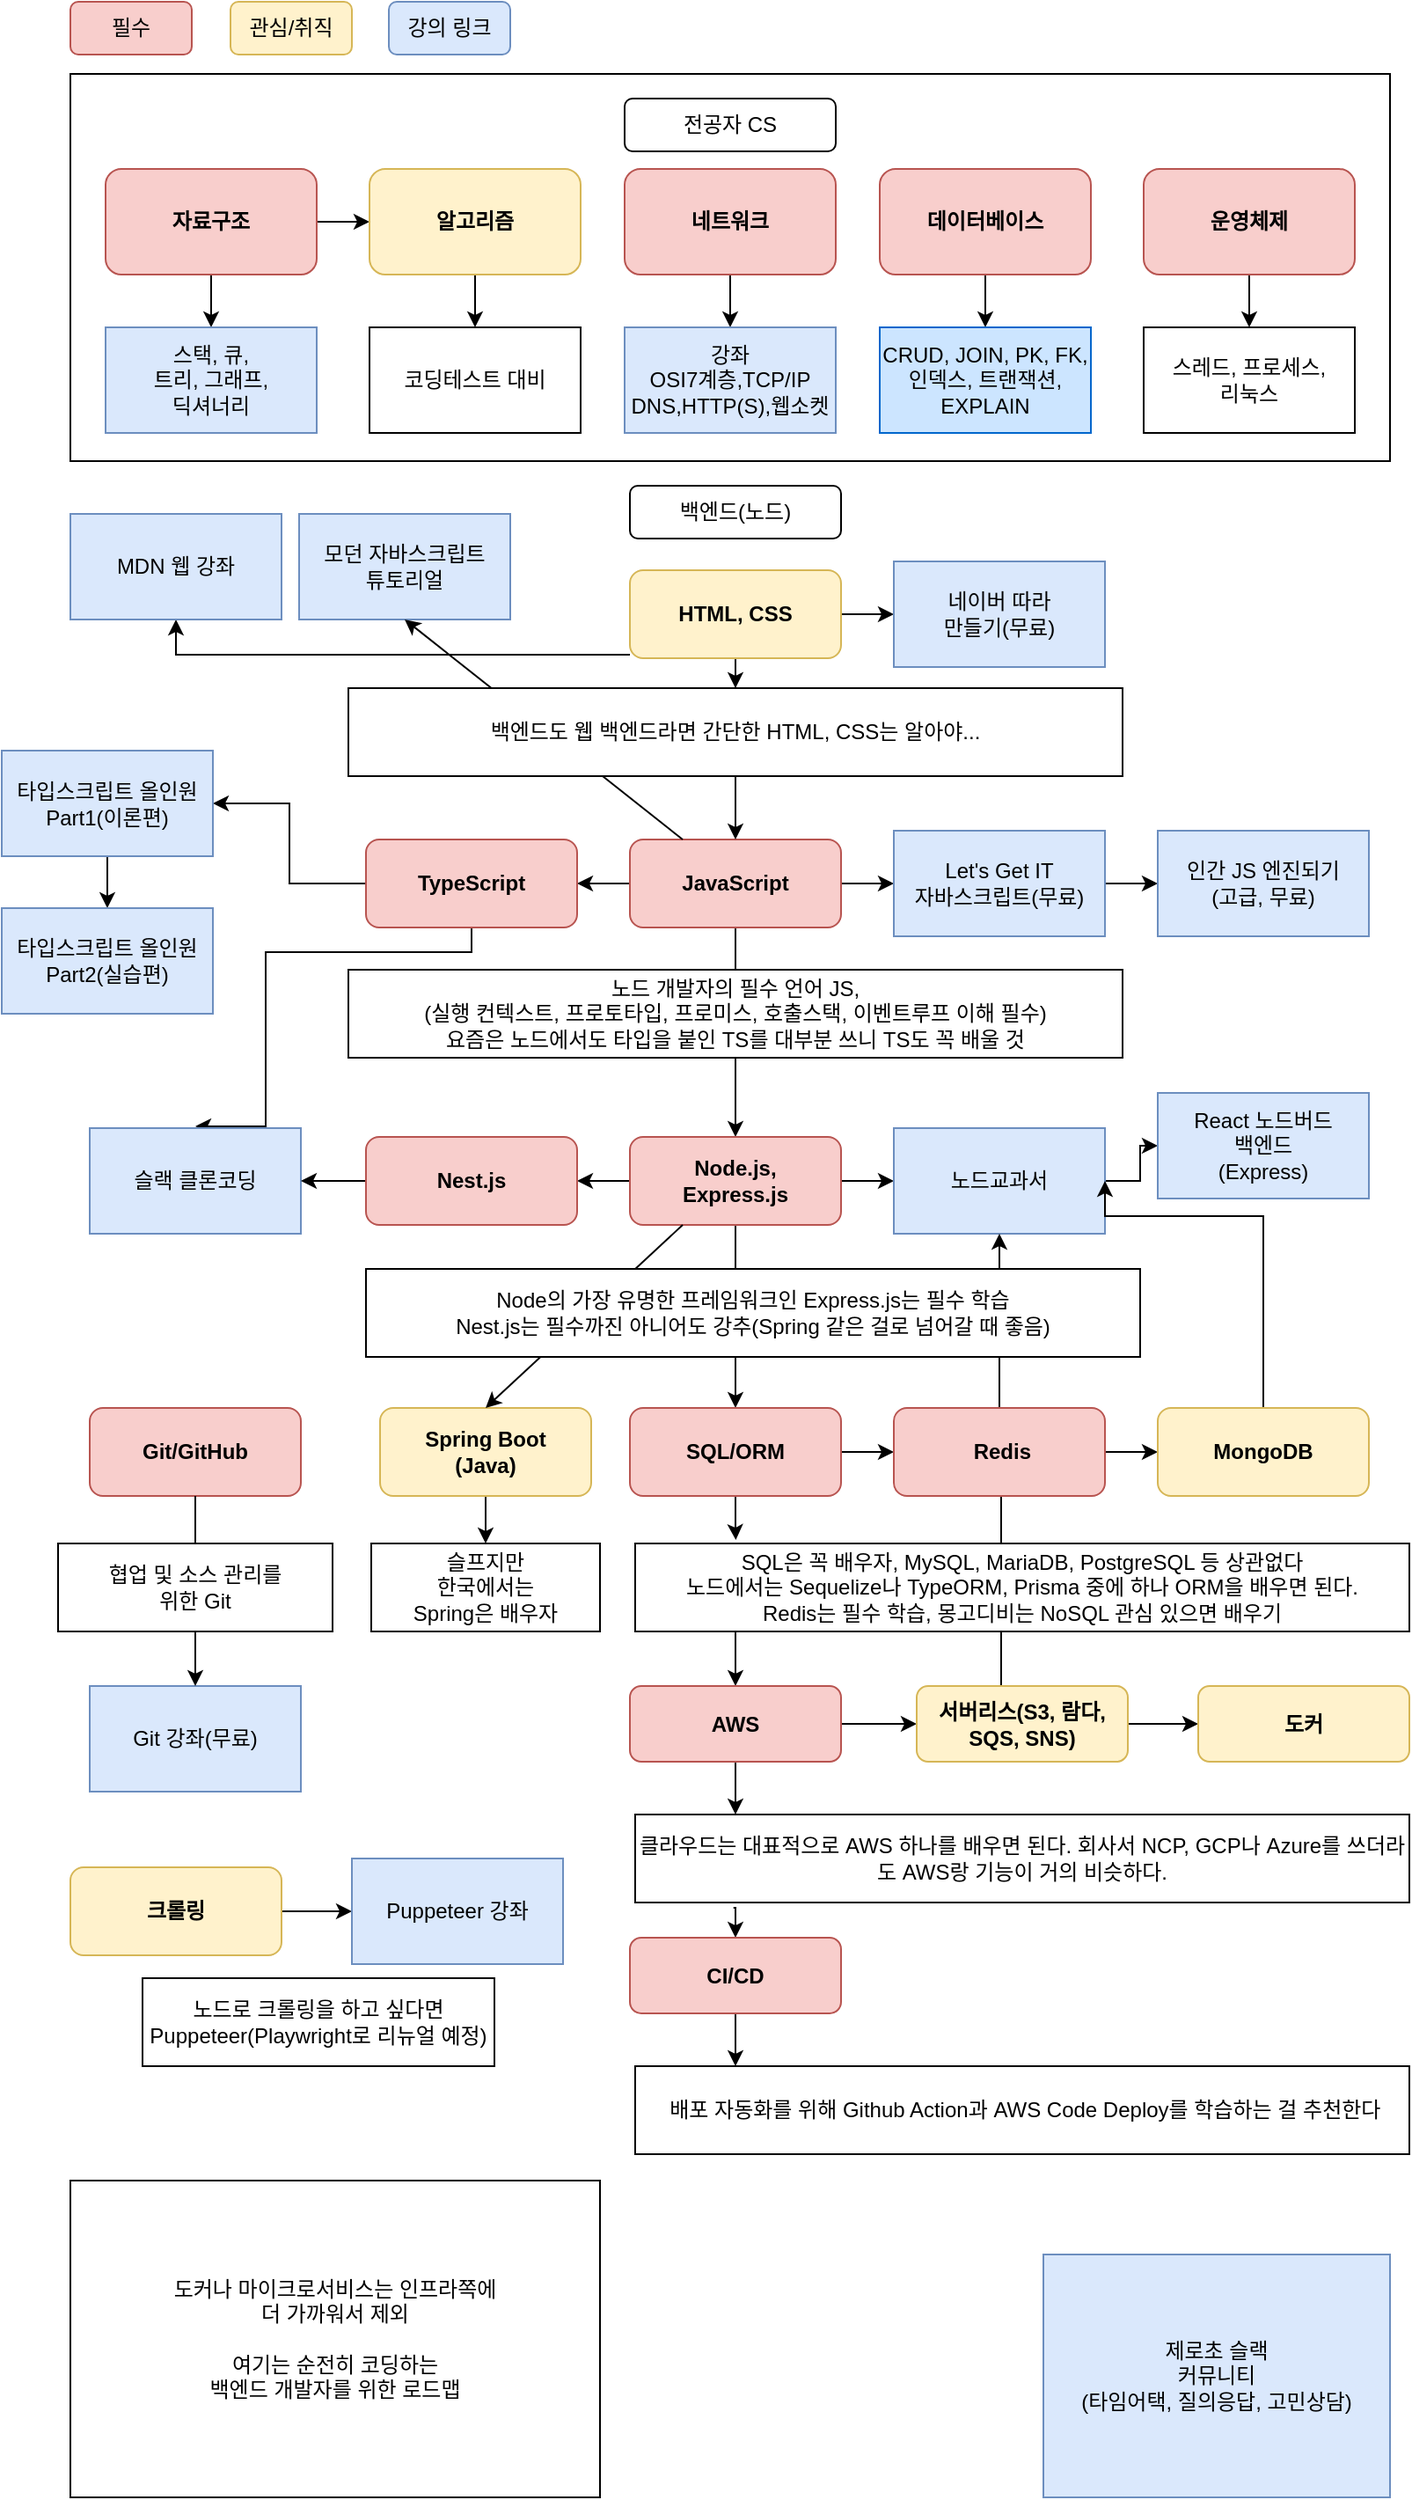 <mxfile version="22.1.7" type="google">
  <diagram id="eiLCsx9a382ffd4mmKyj" name="페이지-1">
    <mxGraphModel dx="1434" dy="768" grid="1" gridSize="10" guides="1" tooltips="1" connect="1" arrows="1" fold="1" page="1" pageScale="1" pageWidth="827" pageHeight="1169" math="0" shadow="0">
      <root>
        <mxCell id="0" />
        <mxCell id="1" parent="0" />
        <mxCell id="79WoWXTD6kcsODTm-If7-14" value="" style="group;fillColor=#f8cecc;strokeColor=#b85450;" parent="1" connectable="0" vertex="1">
          <mxGeometry x="39" y="51" width="750" height="220" as="geometry" />
        </mxCell>
        <mxCell id="79WoWXTD6kcsODTm-If7-1" value="" style="rounded=0;whiteSpace=wrap;html=1;" parent="79WoWXTD6kcsODTm-If7-14" vertex="1">
          <mxGeometry width="750" height="220" as="geometry" />
        </mxCell>
        <mxCell id="79WoWXTD6kcsODTm-If7-2" value="전공자 CS" style="rounded=1;whiteSpace=wrap;html=1;" parent="79WoWXTD6kcsODTm-If7-14" vertex="1">
          <mxGeometry x="315" y="14" width="120" height="30" as="geometry" />
        </mxCell>
        <mxCell id="79WoWXTD6kcsODTm-If7-17" value="" style="edgeStyle=orthogonalEdgeStyle;rounded=0;orthogonalLoop=1;jettySize=auto;html=1;" parent="79WoWXTD6kcsODTm-If7-14" source="79WoWXTD6kcsODTm-If7-3" target="79WoWXTD6kcsODTm-If7-11" edge="1">
          <mxGeometry relative="1" as="geometry" />
        </mxCell>
        <mxCell id="79WoWXTD6kcsODTm-If7-3" value="&lt;b&gt;네트워크&lt;/b&gt;" style="rounded=1;whiteSpace=wrap;html=1;fillColor=#f8cecc;strokeColor=#b85450;" parent="79WoWXTD6kcsODTm-If7-14" vertex="1">
          <mxGeometry x="315" y="54" width="120" height="60" as="geometry" />
        </mxCell>
        <mxCell id="79WoWXTD6kcsODTm-If7-15" value="" style="edgeStyle=orthogonalEdgeStyle;rounded=0;orthogonalLoop=1;jettySize=auto;html=1;" parent="79WoWXTD6kcsODTm-If7-14" source="79WoWXTD6kcsODTm-If7-4" target="79WoWXTD6kcsODTm-If7-9" edge="1">
          <mxGeometry relative="1" as="geometry" />
        </mxCell>
        <mxCell id="79WoWXTD6kcsODTm-If7-21" value="" style="edgeStyle=orthogonalEdgeStyle;rounded=0;orthogonalLoop=1;jettySize=auto;html=1;" parent="79WoWXTD6kcsODTm-If7-14" source="79WoWXTD6kcsODTm-If7-4" target="79WoWXTD6kcsODTm-If7-7" edge="1">
          <mxGeometry relative="1" as="geometry" />
        </mxCell>
        <mxCell id="79WoWXTD6kcsODTm-If7-4" value="&lt;b&gt;자료구조&lt;/b&gt;" style="rounded=1;whiteSpace=wrap;html=1;fillColor=#f8cecc;strokeColor=#b85450;" parent="79WoWXTD6kcsODTm-If7-14" vertex="1">
          <mxGeometry x="20" y="54" width="120" height="60" as="geometry" />
        </mxCell>
        <mxCell id="79WoWXTD6kcsODTm-If7-18" value="" style="edgeStyle=orthogonalEdgeStyle;rounded=0;orthogonalLoop=1;jettySize=auto;html=1;" parent="79WoWXTD6kcsODTm-If7-14" source="79WoWXTD6kcsODTm-If7-5" target="79WoWXTD6kcsODTm-If7-12" edge="1">
          <mxGeometry relative="1" as="geometry" />
        </mxCell>
        <mxCell id="79WoWXTD6kcsODTm-If7-5" value="&lt;b&gt;데이터베이스&lt;/b&gt;" style="rounded=1;whiteSpace=wrap;html=1;fillColor=#f8cecc;strokeColor=#b85450;" parent="79WoWXTD6kcsODTm-If7-14" vertex="1">
          <mxGeometry x="460" y="54" width="120" height="60" as="geometry" />
        </mxCell>
        <mxCell id="79WoWXTD6kcsODTm-If7-19" value="" style="edgeStyle=orthogonalEdgeStyle;rounded=0;orthogonalLoop=1;jettySize=auto;html=1;" parent="79WoWXTD6kcsODTm-If7-14" source="79WoWXTD6kcsODTm-If7-6" target="79WoWXTD6kcsODTm-If7-13" edge="1">
          <mxGeometry relative="1" as="geometry" />
        </mxCell>
        <mxCell id="79WoWXTD6kcsODTm-If7-6" value="&lt;b&gt;운영체제&lt;/b&gt;" style="rounded=1;whiteSpace=wrap;html=1;fillColor=#f8cecc;strokeColor=#b85450;" parent="79WoWXTD6kcsODTm-If7-14" vertex="1">
          <mxGeometry x="610" y="54" width="120" height="60" as="geometry" />
        </mxCell>
        <mxCell id="79WoWXTD6kcsODTm-If7-16" value="" style="edgeStyle=orthogonalEdgeStyle;rounded=0;orthogonalLoop=1;jettySize=auto;html=1;" parent="79WoWXTD6kcsODTm-If7-14" source="79WoWXTD6kcsODTm-If7-7" target="79WoWXTD6kcsODTm-If7-10" edge="1">
          <mxGeometry relative="1" as="geometry" />
        </mxCell>
        <mxCell id="79WoWXTD6kcsODTm-If7-7" value="&lt;b&gt;알고리즘&lt;/b&gt;" style="rounded=1;whiteSpace=wrap;html=1;fillColor=#fff2cc;strokeColor=#d6b656;" parent="79WoWXTD6kcsODTm-If7-14" vertex="1">
          <mxGeometry x="170" y="54" width="120" height="60" as="geometry" />
        </mxCell>
        <UserObject label="스택, 큐,&lt;br&gt;트리, 그래프,&lt;br&gt;딕셔너리" link="https://inf.run/xphn" id="79WoWXTD6kcsODTm-If7-9">
          <mxCell style="rounded=0;whiteSpace=wrap;html=1;fillColor=#dae8fc;strokeColor=#6c8ebf;" parent="79WoWXTD6kcsODTm-If7-14" vertex="1">
            <mxGeometry x="20" y="144" width="120" height="60" as="geometry" />
          </mxCell>
        </UserObject>
        <mxCell id="79WoWXTD6kcsODTm-If7-10" value="코딩테스트 대비" style="rounded=0;whiteSpace=wrap;html=1;" parent="79WoWXTD6kcsODTm-If7-14" vertex="1">
          <mxGeometry x="170" y="144" width="120" height="60" as="geometry" />
        </mxCell>
        <mxCell id="79WoWXTD6kcsODTm-If7-11" value="HTTP, 쿠키, 헤더,&lt;br&gt;바디, 토큰, 요청, 응답&lt;br&gt;OSI 7계층" style="rounded=0;whiteSpace=wrap;html=1;" parent="79WoWXTD6kcsODTm-If7-14" vertex="1">
          <mxGeometry x="315" y="144" width="120" height="60" as="geometry" />
        </mxCell>
        <UserObject label="CRUD, JOIN, PK, FK,인덱스, 트랜잭션, EXPLAIN" link="https://inf.run/QypL" linkTarget="_blank" id="79WoWXTD6kcsODTm-If7-12">
          <mxCell style="rounded=0;whiteSpace=wrap;html=1;fillColor=#CCE5FF;strokeColor=#0066CC;" parent="79WoWXTD6kcsODTm-If7-14" vertex="1">
            <mxGeometry x="460" y="144" width="120" height="60" as="geometry" />
          </mxCell>
        </UserObject>
        <mxCell id="79WoWXTD6kcsODTm-If7-13" value="스레드, 프로세스,&lt;br&gt;리눅스" style="rounded=0;whiteSpace=wrap;html=1;" parent="79WoWXTD6kcsODTm-If7-14" vertex="1">
          <mxGeometry x="610" y="144" width="120" height="60" as="geometry" />
        </mxCell>
        <mxCell id="79WoWXTD6kcsODTm-If7-23" value="" style="edgeStyle=orthogonalEdgeStyle;rounded=0;orthogonalLoop=1;jettySize=auto;html=1;entryX=0.5;entryY=0;entryDx=0;entryDy=0;" parent="1" source="79WoWXTD6kcsODTm-If7-20" target="79WoWXTD6kcsODTm-If7-79" edge="1">
          <mxGeometry relative="1" as="geometry">
            <mxPoint x="417" y="430" as="targetPoint" />
          </mxGeometry>
        </mxCell>
        <mxCell id="79WoWXTD6kcsODTm-If7-34" value="" style="edgeStyle=orthogonalEdgeStyle;rounded=0;orthogonalLoop=1;jettySize=auto;html=1;" parent="1" source="79WoWXTD6kcsODTm-If7-20" target="79WoWXTD6kcsODTm-If7-33" edge="1">
          <mxGeometry relative="1" as="geometry" />
        </mxCell>
        <mxCell id="79WoWXTD6kcsODTm-If7-94" value="" style="edgeStyle=orthogonalEdgeStyle;rounded=0;orthogonalLoop=1;jettySize=auto;html=1;entryX=0.5;entryY=1;entryDx=0;entryDy=0;" parent="1" source="79WoWXTD6kcsODTm-If7-20" target="79WoWXTD6kcsODTm-If7-65" edge="1">
          <mxGeometry relative="1" as="geometry">
            <Array as="points">
              <mxPoint x="99" y="381" />
            </Array>
          </mxGeometry>
        </mxCell>
        <mxCell id="79WoWXTD6kcsODTm-If7-20" value="&lt;b&gt;HTML, CSS&lt;/b&gt;" style="rounded=1;whiteSpace=wrap;html=1;fillColor=#fff2cc;strokeColor=#d6b656;" parent="1" vertex="1">
          <mxGeometry x="357" y="333" width="120" height="50" as="geometry" />
        </mxCell>
        <mxCell id="79WoWXTD6kcsODTm-If7-25" value="" style="edgeStyle=orthogonalEdgeStyle;rounded=0;orthogonalLoop=1;jettySize=auto;html=1;" parent="1" source="79WoWXTD6kcsODTm-If7-22" target="79WoWXTD6kcsODTm-If7-24" edge="1">
          <mxGeometry relative="1" as="geometry" />
        </mxCell>
        <mxCell id="79WoWXTD6kcsODTm-If7-35" value="" style="edgeStyle=orthogonalEdgeStyle;rounded=0;orthogonalLoop=1;jettySize=auto;html=1;" parent="1" source="79WoWXTD6kcsODTm-If7-22" target="79WoWXTD6kcsODTm-If7-32" edge="1">
          <mxGeometry relative="1" as="geometry" />
        </mxCell>
        <mxCell id="79WoWXTD6kcsODTm-If7-53" value="" style="edgeStyle=orthogonalEdgeStyle;rounded=0;orthogonalLoop=1;jettySize=auto;html=1;" parent="1" source="79WoWXTD6kcsODTm-If7-22" target="79WoWXTD6kcsODTm-If7-52" edge="1">
          <mxGeometry relative="1" as="geometry" />
        </mxCell>
        <mxCell id="79WoWXTD6kcsODTm-If7-22" value="&lt;b&gt;JavaScript&lt;/b&gt;" style="rounded=1;whiteSpace=wrap;html=1;fillColor=#f8cecc;strokeColor=#b85450;" parent="1" vertex="1">
          <mxGeometry x="357" y="486" width="120" height="50" as="geometry" />
        </mxCell>
        <mxCell id="79WoWXTD6kcsODTm-If7-39" value="" style="edgeStyle=orthogonalEdgeStyle;rounded=0;orthogonalLoop=1;jettySize=auto;html=1;" parent="1" source="79WoWXTD6kcsODTm-If7-24" target="79WoWXTD6kcsODTm-If7-38" edge="1">
          <mxGeometry relative="1" as="geometry" />
        </mxCell>
        <mxCell id="79WoWXTD6kcsODTm-If7-45" value="" style="edgeStyle=orthogonalEdgeStyle;rounded=0;orthogonalLoop=1;jettySize=auto;html=1;" parent="1" source="79WoWXTD6kcsODTm-If7-24" target="79WoWXTD6kcsODTm-If7-44" edge="1">
          <mxGeometry relative="1" as="geometry" />
        </mxCell>
        <mxCell id="KnzegnE8oy5bkBTZcOQS-2" value="" style="edgeStyle=orthogonalEdgeStyle;rounded=0;orthogonalLoop=1;jettySize=auto;html=1;" parent="1" source="79WoWXTD6kcsODTm-If7-24" target="KnzegnE8oy5bkBTZcOQS-1" edge="1">
          <mxGeometry relative="1" as="geometry" />
        </mxCell>
        <mxCell id="79WoWXTD6kcsODTm-If7-24" value="&lt;b&gt;Node.js,&lt;br&gt;Express.js&lt;br&gt;&lt;/b&gt;" style="rounded=1;whiteSpace=wrap;html=1;fillColor=#f8cecc;strokeColor=#b85450;" parent="1" vertex="1">
          <mxGeometry x="357" y="655" width="120" height="50" as="geometry" />
        </mxCell>
        <mxCell id="79WoWXTD6kcsODTm-If7-37" value="" style="edgeStyle=orthogonalEdgeStyle;rounded=0;orthogonalLoop=1;jettySize=auto;html=1;" parent="1" source="79WoWXTD6kcsODTm-If7-32" target="79WoWXTD6kcsODTm-If7-36" edge="1">
          <mxGeometry relative="1" as="geometry" />
        </mxCell>
        <UserObject label="Let&#39;s Get IT&lt;br&gt;자바스크립트(무료)" link="https://www.youtube.com/watch?v=2yGhb-z8VTQ&amp;list=PLcqDmjxt30RvEEN6eUCcSrrH-hKjCT4wt" linkTarget="_blank" id="79WoWXTD6kcsODTm-If7-32">
          <mxCell style="rounded=0;whiteSpace=wrap;html=1;fillColor=#dae8fc;strokeColor=#6c8ebf;" parent="1" vertex="1">
            <mxGeometry x="507" y="481" width="120" height="60" as="geometry" />
          </mxCell>
        </UserObject>
        <UserObject label="네이버 따라&lt;br&gt;만들기(무료)" link="https://www.youtube.com/playlist?list=PLcqDmjxt30RthgYr4ZG8XqIKoKEO9C9Vh" linkTarget="_blank" id="79WoWXTD6kcsODTm-If7-33">
          <mxCell style="rounded=0;whiteSpace=wrap;html=1;fillColor=#dae8fc;strokeColor=#6c8ebf;" parent="1" vertex="1">
            <mxGeometry x="507" y="328" width="120" height="60" as="geometry" />
          </mxCell>
        </UserObject>
        <UserObject label="인간 JS 엔진되기&lt;br&gt;(고급, 무료)" link="https://www.youtube.com/watch?v=NS1cIsWlFGI&amp;list=PLcqDmjxt30Rt9wmSlw1u6sBYr-aZmpNB3" linkTarget="_blank" id="79WoWXTD6kcsODTm-If7-36">
          <mxCell style="rounded=0;whiteSpace=wrap;html=1;fillColor=#dae8fc;strokeColor=#6c8ebf;" parent="1" vertex="1">
            <mxGeometry x="657" y="481" width="120" height="60" as="geometry" />
          </mxCell>
        </UserObject>
        <mxCell id="s629v_LPfe5KZuPKy_8V-3" value="" style="edgeStyle=orthogonalEdgeStyle;rounded=0;orthogonalLoop=1;jettySize=auto;html=1;" parent="1" source="79WoWXTD6kcsODTm-If7-38" target="s629v_LPfe5KZuPKy_8V-1" edge="1">
          <mxGeometry relative="1" as="geometry" />
        </mxCell>
        <UserObject label="노드교과서" link="https://inf.run/St2b" linkTarget="_blank" id="79WoWXTD6kcsODTm-If7-38">
          <mxCell style="rounded=0;whiteSpace=wrap;html=1;fillColor=#dae8fc;strokeColor=#6c8ebf;" parent="1" vertex="1">
            <mxGeometry x="507" y="650" width="120" height="60" as="geometry" />
          </mxCell>
        </UserObject>
        <mxCell id="79WoWXTD6kcsODTm-If7-49" value="" style="edgeStyle=orthogonalEdgeStyle;rounded=0;orthogonalLoop=1;jettySize=auto;html=1;entryX=0.13;entryY=-0.04;entryDx=0;entryDy=0;entryPerimeter=0;" parent="1" source="79WoWXTD6kcsODTm-If7-44" target="79WoWXTD6kcsODTm-If7-101" edge="1">
          <mxGeometry relative="1" as="geometry">
            <mxPoint x="417" y="965" as="targetPoint" />
          </mxGeometry>
        </mxCell>
        <mxCell id="KnzegnE8oy5bkBTZcOQS-14" value="" style="edgeStyle=orthogonalEdgeStyle;rounded=0;orthogonalLoop=1;jettySize=auto;html=1;" parent="1" source="79WoWXTD6kcsODTm-If7-44" target="KnzegnE8oy5bkBTZcOQS-13" edge="1">
          <mxGeometry relative="1" as="geometry" />
        </mxCell>
        <mxCell id="79WoWXTD6kcsODTm-If7-44" value="&lt;b&gt;SQL/ORM&lt;/b&gt;" style="rounded=1;whiteSpace=wrap;html=1;fillColor=#f8cecc;strokeColor=#b85450;" parent="1" vertex="1">
          <mxGeometry x="357" y="809" width="120" height="50" as="geometry" />
        </mxCell>
        <mxCell id="79WoWXTD6kcsODTm-If7-58" value="" style="edgeStyle=orthogonalEdgeStyle;rounded=0;orthogonalLoop=1;jettySize=auto;html=1;entryX=1;entryY=0.5;entryDx=0;entryDy=0;" parent="1" source="79WoWXTD6kcsODTm-If7-52" target="8MVHmHX5r2Kor7Jsg5Y_-3" edge="1">
          <mxGeometry relative="1" as="geometry">
            <mxPoint x="170" y="511" as="targetPoint" />
          </mxGeometry>
        </mxCell>
        <mxCell id="79WoWXTD6kcsODTm-If7-63" value="" style="edgeStyle=orthogonalEdgeStyle;rounded=0;orthogonalLoop=1;jettySize=auto;html=1;exitX=0.5;exitY=1;exitDx=0;exitDy=0;" parent="1" source="79WoWXTD6kcsODTm-If7-52" edge="1">
          <mxGeometry relative="1" as="geometry">
            <mxPoint x="110" y="649" as="targetPoint" />
            <Array as="points">
              <mxPoint x="267" y="550" />
              <mxPoint x="150" y="550" />
              <mxPoint x="150" y="649" />
            </Array>
          </mxGeometry>
        </mxCell>
        <mxCell id="79WoWXTD6kcsODTm-If7-52" value="&lt;b&gt;TypeScript&lt;/b&gt;" style="rounded=1;whiteSpace=wrap;html=1;fillColor=#f8cecc;strokeColor=#b85450;" parent="1" vertex="1">
          <mxGeometry x="207" y="486" width="120" height="50" as="geometry" />
        </mxCell>
        <mxCell id="79WoWXTD6kcsODTm-If7-54" value="백엔드(노드)" style="rounded=1;whiteSpace=wrap;html=1;" parent="1" vertex="1">
          <mxGeometry x="357" y="285" width="120" height="30" as="geometry" />
        </mxCell>
        <UserObject label="슬랙 클론코딩" link="https://inf.run/31jp" linkTarget="_blank" id="79WoWXTD6kcsODTm-If7-62">
          <mxCell style="rounded=0;whiteSpace=wrap;html=1;fillColor=#dae8fc;strokeColor=#6c8ebf;" parent="1" vertex="1">
            <mxGeometry x="50" y="650" width="120" height="60" as="geometry" />
          </mxCell>
        </UserObject>
        <UserObject label="MDN 웹 강좌" link="https://developer.mozilla.org/ko/docs/Web" linkTarget="_blank" id="79WoWXTD6kcsODTm-If7-65">
          <mxCell style="rounded=0;whiteSpace=wrap;html=1;fillColor=#dae8fc;strokeColor=#6c8ebf;" parent="1" vertex="1">
            <mxGeometry x="39" y="301" width="120" height="60" as="geometry" />
          </mxCell>
        </UserObject>
        <UserObject label="모던 자바스크립트&lt;br&gt;튜토리얼" link="https://ko.javascript.info/" linkTarget="_blank" id="79WoWXTD6kcsODTm-If7-66">
          <mxCell style="rounded=0;whiteSpace=wrap;html=1;fillColor=#dae8fc;strokeColor=#6c8ebf;" parent="1" vertex="1">
            <mxGeometry x="169" y="301" width="120" height="60" as="geometry" />
          </mxCell>
        </UserObject>
        <UserObject label="Git 강좌(무료)" link="https://www.youtube.com/watch?v=cEg9hiZax8U&amp;list=PLcqDmjxt30RvjqpIBi4mtkK5LkzYtXluF" linkTarget="_blank" id="79WoWXTD6kcsODTm-If7-67">
          <mxCell style="rounded=0;whiteSpace=wrap;html=1;fillColor=#dae8fc;strokeColor=#6c8ebf;" parent="1" vertex="1">
            <mxGeometry x="50" y="967" width="120" height="60" as="geometry" />
          </mxCell>
        </UserObject>
        <mxCell id="79WoWXTD6kcsODTm-If7-69" value="" style="edgeStyle=orthogonalEdgeStyle;rounded=0;orthogonalLoop=1;jettySize=auto;html=1;startArrow=none;" parent="1" source="79WoWXTD6kcsODTm-If7-91" target="79WoWXTD6kcsODTm-If7-67" edge="1">
          <mxGeometry relative="1" as="geometry" />
        </mxCell>
        <mxCell id="79WoWXTD6kcsODTm-If7-68" value="&lt;b&gt;Git/GitHub&lt;/b&gt;" style="rounded=1;whiteSpace=wrap;html=1;fillColor=#f8cecc;strokeColor=#b85450;" parent="1" vertex="1">
          <mxGeometry x="50" y="809" width="120" height="50" as="geometry" />
        </mxCell>
        <UserObject label="제로초 슬랙&lt;br&gt;커뮤니티&lt;br&gt;(타임어택, 질의응답, 고민상담)" link="https://zerocho.com/slack" linkTarget="_blank" id="79WoWXTD6kcsODTm-If7-73">
          <mxCell style="rounded=0;whiteSpace=wrap;html=1;fillColor=#dae8fc;strokeColor=#6c8ebf;" parent="1" vertex="1">
            <mxGeometry x="592" y="1290" width="197" height="138" as="geometry" />
          </mxCell>
        </UserObject>
        <mxCell id="79WoWXTD6kcsODTm-If7-74" value="필수" style="rounded=1;whiteSpace=wrap;html=1;fillColor=#f8cecc;strokeColor=#b85450;" parent="1" vertex="1">
          <mxGeometry x="39" y="10" width="69" height="30" as="geometry" />
        </mxCell>
        <mxCell id="79WoWXTD6kcsODTm-If7-75" value="관심/취직" style="rounded=1;whiteSpace=wrap;html=1;fillColor=#fff2cc;strokeColor=#d6b656;" parent="1" vertex="1">
          <mxGeometry x="130" y="10" width="69" height="30" as="geometry" />
        </mxCell>
        <mxCell id="79WoWXTD6kcsODTm-If7-76" value="강의 링크" style="rounded=1;whiteSpace=wrap;html=1;fillColor=#dae8fc;strokeColor=#6c8ebf;" parent="1" vertex="1">
          <mxGeometry x="220" y="10" width="69" height="30" as="geometry" />
        </mxCell>
        <mxCell id="79WoWXTD6kcsODTm-If7-81" value="" style="edgeStyle=orthogonalEdgeStyle;rounded=0;orthogonalLoop=1;jettySize=auto;html=1;entryX=0.5;entryY=0;entryDx=0;entryDy=0;" parent="1" source="79WoWXTD6kcsODTm-If7-79" target="79WoWXTD6kcsODTm-If7-22" edge="1">
          <mxGeometry relative="1" as="geometry">
            <mxPoint x="380" y="480" as="targetPoint" />
          </mxGeometry>
        </mxCell>
        <mxCell id="79WoWXTD6kcsODTm-If7-91" value="협업 및 소스 관리를&lt;br&gt;위한 Git" style="rounded=0;whiteSpace=wrap;html=1;" parent="1" vertex="1">
          <mxGeometry x="32" y="886" width="156" height="50" as="geometry" />
        </mxCell>
        <mxCell id="79WoWXTD6kcsODTm-If7-92" value="" style="edgeStyle=orthogonalEdgeStyle;rounded=0;orthogonalLoop=1;jettySize=auto;html=1;endArrow=none;" parent="1" source="79WoWXTD6kcsODTm-If7-68" target="79WoWXTD6kcsODTm-If7-91" edge="1">
          <mxGeometry relative="1" as="geometry">
            <mxPoint x="110" y="859" as="sourcePoint" />
            <mxPoint x="110" y="967" as="targetPoint" />
          </mxGeometry>
        </mxCell>
        <mxCell id="79WoWXTD6kcsODTm-If7-93" value="" style="endArrow=classic;html=1;rounded=0;entryX=0.5;entryY=1;entryDx=0;entryDy=0;exitX=0.25;exitY=0;exitDx=0;exitDy=0;" parent="1" source="79WoWXTD6kcsODTm-If7-22" target="79WoWXTD6kcsODTm-If7-66" edge="1">
          <mxGeometry width="50" height="50" relative="1" as="geometry">
            <mxPoint x="390" y="660" as="sourcePoint" />
            <mxPoint x="440" y="610" as="targetPoint" />
          </mxGeometry>
        </mxCell>
        <mxCell id="79WoWXTD6kcsODTm-If7-79" value="백엔드도 웹 백엔드라면 간단한 HTML, CSS는 알아야..." style="rounded=0;whiteSpace=wrap;html=1;" parent="1" vertex="1">
          <mxGeometry x="197" y="400" width="440" height="50" as="geometry" />
        </mxCell>
        <mxCell id="79WoWXTD6kcsODTm-If7-82" value="노드 개발자의 필수 언어 JS,&lt;br&gt;(실행 컨텍스트, 프로토타입, 프로미스, 호출스택, 이벤트루프 이해 필수)&lt;br&gt;요즘은 노드에서도 타입을 붙인 TS를 대부분 쓰니 TS도 꼭 배울 것" style="rounded=0;whiteSpace=wrap;html=1;" parent="1" vertex="1">
          <mxGeometry x="197" y="560" width="440" height="50" as="geometry" />
        </mxCell>
        <mxCell id="KnzegnE8oy5bkBTZcOQS-5" value="" style="edgeStyle=orthogonalEdgeStyle;rounded=0;orthogonalLoop=1;jettySize=auto;html=1;" parent="1" target="KnzegnE8oy5bkBTZcOQS-6" edge="1">
          <mxGeometry relative="1" as="geometry">
            <mxPoint x="420" y="930" as="sourcePoint" />
            <mxPoint x="580" y="1011" as="targetPoint" />
            <Array as="points">
              <mxPoint x="417" y="930" />
            </Array>
          </mxGeometry>
        </mxCell>
        <mxCell id="79WoWXTD6kcsODTm-If7-107" value="" style="edgeStyle=orthogonalEdgeStyle;rounded=0;orthogonalLoop=1;jettySize=auto;html=1;" parent="1" source="79WoWXTD6kcsODTm-If7-104" target="79WoWXTD6kcsODTm-If7-106" edge="1">
          <mxGeometry relative="1" as="geometry" />
        </mxCell>
        <mxCell id="79WoWXTD6kcsODTm-If7-104" value="&lt;b&gt;Spring Boot&lt;br&gt;(Java)&lt;br&gt;&lt;/b&gt;" style="rounded=1;whiteSpace=wrap;html=1;fillColor=#fff2cc;strokeColor=#d6b656;" parent="1" vertex="1">
          <mxGeometry x="215" y="809" width="120" height="50" as="geometry" />
        </mxCell>
        <mxCell id="79WoWXTD6kcsODTm-If7-105" value="" style="endArrow=classic;html=1;rounded=0;entryX=0.5;entryY=0;entryDx=0;entryDy=0;exitX=0.25;exitY=1;exitDx=0;exitDy=0;" parent="1" source="79WoWXTD6kcsODTm-If7-24" target="79WoWXTD6kcsODTm-If7-104" edge="1">
          <mxGeometry width="50" height="50" relative="1" as="geometry">
            <mxPoint x="390" y="860" as="sourcePoint" />
            <mxPoint x="440" y="810" as="targetPoint" />
          </mxGeometry>
        </mxCell>
        <mxCell id="79WoWXTD6kcsODTm-If7-106" value="슬프지만&lt;br&gt;한국에서는&lt;br&gt;Spring은 배우자" style="rounded=0;whiteSpace=wrap;html=1;" parent="1" vertex="1">
          <mxGeometry x="210" y="886" width="130" height="50" as="geometry" />
        </mxCell>
        <mxCell id="KnzegnE8oy5bkBTZcOQS-3" value="" style="edgeStyle=orthogonalEdgeStyle;rounded=0;orthogonalLoop=1;jettySize=auto;html=1;" parent="1" source="KnzegnE8oy5bkBTZcOQS-1" target="79WoWXTD6kcsODTm-If7-62" edge="1">
          <mxGeometry relative="1" as="geometry" />
        </mxCell>
        <mxCell id="KnzegnE8oy5bkBTZcOQS-1" value="&lt;b&gt;Nest.js&lt;/b&gt;" style="rounded=1;whiteSpace=wrap;html=1;fillColor=#f8cecc;strokeColor=#b85450;" parent="1" vertex="1">
          <mxGeometry x="207" y="655" width="120" height="50" as="geometry" />
        </mxCell>
        <mxCell id="KnzegnE8oy5bkBTZcOQS-8" value="" style="edgeStyle=orthogonalEdgeStyle;rounded=0;orthogonalLoop=1;jettySize=auto;html=1;" parent="1" source="KnzegnE8oy5bkBTZcOQS-6" target="KnzegnE8oy5bkBTZcOQS-7" edge="1">
          <mxGeometry relative="1" as="geometry">
            <Array as="points">
              <mxPoint x="417" y="1040" />
              <mxPoint x="417" y="1040" />
            </Array>
          </mxGeometry>
        </mxCell>
        <mxCell id="KnzegnE8oy5bkBTZcOQS-21" value="" style="edgeStyle=orthogonalEdgeStyle;rounded=0;orthogonalLoop=1;jettySize=auto;html=1;" parent="1" source="KnzegnE8oy5bkBTZcOQS-6" target="KnzegnE8oy5bkBTZcOQS-20" edge="1">
          <mxGeometry relative="1" as="geometry" />
        </mxCell>
        <mxCell id="KnzegnE8oy5bkBTZcOQS-6" value="&lt;b&gt;AWS&lt;/b&gt;" style="rounded=1;whiteSpace=wrap;html=1;fillColor=#f8cecc;strokeColor=#b85450;" parent="1" vertex="1">
          <mxGeometry x="357" y="967" width="120" height="43" as="geometry" />
        </mxCell>
        <mxCell id="KnzegnE8oy5bkBTZcOQS-12" value="" style="edgeStyle=orthogonalEdgeStyle;rounded=0;orthogonalLoop=1;jettySize=auto;html=1;exitX=0.127;exitY=1.06;exitDx=0;exitDy=0;exitPerimeter=0;entryX=0.5;entryY=0;entryDx=0;entryDy=0;" parent="1" source="KnzegnE8oy5bkBTZcOQS-7" target="KnzegnE8oy5bkBTZcOQS-10" edge="1">
          <mxGeometry relative="1" as="geometry" />
        </mxCell>
        <mxCell id="KnzegnE8oy5bkBTZcOQS-7" value="클라우드는 대표적으로 AWS 하나를 배우면 된다. 회사서 NCP, GCP나 Azure를 쓰더라도 AWS랑 기능이 거의 비슷하다." style="rounded=0;whiteSpace=wrap;html=1;" parent="1" vertex="1">
          <mxGeometry x="360" y="1040" width="440" height="50" as="geometry" />
        </mxCell>
        <mxCell id="KnzegnE8oy5bkBTZcOQS-9" value="" style="edgeStyle=orthogonalEdgeStyle;rounded=0;orthogonalLoop=1;jettySize=auto;html=1;" parent="1" source="KnzegnE8oy5bkBTZcOQS-10" target="KnzegnE8oy5bkBTZcOQS-11" edge="1">
          <mxGeometry relative="1" as="geometry">
            <Array as="points">
              <mxPoint x="417" y="1183" />
              <mxPoint x="417" y="1183" />
            </Array>
          </mxGeometry>
        </mxCell>
        <mxCell id="KnzegnE8oy5bkBTZcOQS-10" value="&lt;b&gt;CI/CD&lt;/b&gt;" style="rounded=1;whiteSpace=wrap;html=1;fillColor=#f8cecc;strokeColor=#b85450;" parent="1" vertex="1">
          <mxGeometry x="357" y="1110" width="120" height="43" as="geometry" />
        </mxCell>
        <mxCell id="KnzegnE8oy5bkBTZcOQS-11" value="&amp;nbsp;배포 자동화를 위해 Github Action과 AWS Code Deploy를 학습하는 걸 추천한다" style="rounded=0;whiteSpace=wrap;html=1;" parent="1" vertex="1">
          <mxGeometry x="360" y="1183" width="440" height="50" as="geometry" />
        </mxCell>
        <mxCell id="KnzegnE8oy5bkBTZcOQS-17" value="" style="edgeStyle=orthogonalEdgeStyle;rounded=0;orthogonalLoop=1;jettySize=auto;html=1;" parent="1" source="KnzegnE8oy5bkBTZcOQS-13" target="KnzegnE8oy5bkBTZcOQS-16" edge="1">
          <mxGeometry relative="1" as="geometry" />
        </mxCell>
        <mxCell id="KnzegnE8oy5bkBTZcOQS-19" value="" style="edgeStyle=orthogonalEdgeStyle;rounded=0;orthogonalLoop=1;jettySize=auto;html=1;entryX=1;entryY=0.5;entryDx=0;entryDy=0;" parent="1" source="KnzegnE8oy5bkBTZcOQS-16" target="79WoWXTD6kcsODTm-If7-38" edge="1">
          <mxGeometry relative="1" as="geometry">
            <mxPoint x="717" y="729" as="targetPoint" />
            <Array as="points">
              <mxPoint x="717" y="700" />
              <mxPoint x="627" y="700" />
            </Array>
          </mxGeometry>
        </mxCell>
        <mxCell id="KnzegnE8oy5bkBTZcOQS-16" value="&lt;b&gt;MongoDB&lt;/b&gt;" style="rounded=1;whiteSpace=wrap;html=1;fillColor=#fff2cc;strokeColor=#d6b656;" parent="1" vertex="1">
          <mxGeometry x="657" y="809" width="120" height="50" as="geometry" />
        </mxCell>
        <mxCell id="KnzegnE8oy5bkBTZcOQS-23" value="" style="edgeStyle=orthogonalEdgeStyle;rounded=0;orthogonalLoop=1;jettySize=auto;html=1;" parent="1" source="KnzegnE8oy5bkBTZcOQS-20" target="KnzegnE8oy5bkBTZcOQS-22" edge="1">
          <mxGeometry relative="1" as="geometry" />
        </mxCell>
        <mxCell id="KnzegnE8oy5bkBTZcOQS-29" value="" style="edgeStyle=orthogonalEdgeStyle;rounded=0;orthogonalLoop=1;jettySize=auto;html=1;entryX=0.5;entryY=1;entryDx=0;entryDy=0;exitX=0.4;exitY=0;exitDx=0;exitDy=0;exitPerimeter=0;" parent="1" source="KnzegnE8oy5bkBTZcOQS-20" target="79WoWXTD6kcsODTm-If7-38" edge="1">
          <mxGeometry relative="1" as="geometry" />
        </mxCell>
        <mxCell id="KnzegnE8oy5bkBTZcOQS-20" value="&lt;b&gt;서버리스(S3, 람다, SQS, SNS)&lt;/b&gt;" style="rounded=1;whiteSpace=wrap;html=1;fillColor=#fff2cc;strokeColor=#d6b656;" parent="1" vertex="1">
          <mxGeometry x="520" y="967" width="120" height="43" as="geometry" />
        </mxCell>
        <mxCell id="KnzegnE8oy5bkBTZcOQS-22" value="&lt;b&gt;도커&lt;/b&gt;" style="rounded=1;whiteSpace=wrap;html=1;fillColor=#fff2cc;strokeColor=#d6b656;" parent="1" vertex="1">
          <mxGeometry x="680" y="967" width="120" height="43" as="geometry" />
        </mxCell>
        <mxCell id="KnzegnE8oy5bkBTZcOQS-24" value="도커나 마이크로서비스는 인프라쪽에&lt;br&gt;더 가까워서 제외&lt;br&gt;&lt;br&gt;여기는 순전히 코딩하는&lt;br&gt;백엔드 개발자를 위한 로드맵" style="rounded=0;whiteSpace=wrap;html=1;" parent="1" vertex="1">
          <mxGeometry x="39" y="1248" width="301" height="180" as="geometry" />
        </mxCell>
        <mxCell id="KnzegnE8oy5bkBTZcOQS-27" value="" style="edgeStyle=orthogonalEdgeStyle;rounded=0;orthogonalLoop=1;jettySize=auto;html=1;" parent="1" source="KnzegnE8oy5bkBTZcOQS-25" target="KnzegnE8oy5bkBTZcOQS-26" edge="1">
          <mxGeometry relative="1" as="geometry" />
        </mxCell>
        <mxCell id="KnzegnE8oy5bkBTZcOQS-25" value="&lt;b&gt;크롤링&lt;br&gt;&lt;/b&gt;" style="rounded=1;whiteSpace=wrap;html=1;fillColor=#fff2cc;strokeColor=#d6b656;" parent="1" vertex="1">
          <mxGeometry x="39" y="1070" width="120" height="50" as="geometry" />
        </mxCell>
        <UserObject label="Puppeteer 강좌" link="https://inf.run/8EL1" linkTarget="_blank" id="KnzegnE8oy5bkBTZcOQS-26">
          <mxCell style="rounded=0;whiteSpace=wrap;html=1;fillColor=#dae8fc;strokeColor=#6c8ebf;" parent="1" vertex="1">
            <mxGeometry x="199" y="1065" width="120" height="60" as="geometry" />
          </mxCell>
        </UserObject>
        <mxCell id="KnzegnE8oy5bkBTZcOQS-28" value="노드로 크롤링을 하고 싶다면&lt;br&gt;Puppeteer(Playwright로 리뉴얼 예정)" style="rounded=0;whiteSpace=wrap;html=1;" parent="1" vertex="1">
          <mxGeometry x="80" y="1133" width="200" height="50" as="geometry" />
        </mxCell>
        <mxCell id="KnzegnE8oy5bkBTZcOQS-13" value="&lt;b&gt;&amp;nbsp;Redis&lt;/b&gt;" style="rounded=1;whiteSpace=wrap;html=1;fillColor=#f8cecc;strokeColor=#b85450;" parent="1" vertex="1">
          <mxGeometry x="507" y="809" width="120" height="50" as="geometry" />
        </mxCell>
        <mxCell id="79WoWXTD6kcsODTm-If7-101" value="SQL은 꼭 배우자, MySQL, MariaDB, PostgreSQL 등 상관없다&lt;br&gt;노드에서는 Sequelize나 TypeORM, Prisma 중에 하나 ORM을 배우면 된다.&lt;br&gt;Redis는 필수 학습, 몽고디비는 NoSQL 관심 있으면 배우기" style="rounded=0;whiteSpace=wrap;html=1;" parent="1" vertex="1">
          <mxGeometry x="360" y="886" width="440" height="50" as="geometry" />
        </mxCell>
        <mxCell id="79WoWXTD6kcsODTm-If7-96" value="Node의 가장 유명한 프레임워크인 Express.js는 필수 학습&lt;br&gt;Nest.js는 필수까진 아니어도 강추(Spring 같은 걸로 넘어갈 때 좋음)" style="rounded=0;whiteSpace=wrap;html=1;" parent="1" vertex="1">
          <mxGeometry x="207" y="730" width="440" height="50" as="geometry" />
        </mxCell>
        <UserObject label="React 노드버드&lt;br&gt;백엔드&lt;br&gt;(Express)" linkTarget="_blank" link="https://inf.run/da9j" id="s629v_LPfe5KZuPKy_8V-1">
          <mxCell style="rounded=0;whiteSpace=wrap;html=1;fillColor=#dae8fc;strokeColor=#6c8ebf;" parent="1" vertex="1">
            <mxGeometry x="657" y="630" width="120" height="60" as="geometry" />
          </mxCell>
        </UserObject>
        <UserObject label="강좌&lt;br&gt;OSI7계층,TCP/IP&lt;br&gt;DNS,HTTP(S),웹소켓" link="https://inf.run/7DmV" linkTarget="_blank" id="8MVHmHX5r2Kor7Jsg5Y_-1">
          <mxCell style="rounded=0;whiteSpace=wrap;html=1;fillColor=#dae8fc;strokeColor=#6c8ebf;" parent="1" vertex="1">
            <mxGeometry x="354" y="195" width="120" height="60" as="geometry" />
          </mxCell>
        </UserObject>
        <mxCell id="8MVHmHX5r2Kor7Jsg5Y_-2" value="" style="edgeStyle=orthogonalEdgeStyle;rounded=0;orthogonalLoop=1;jettySize=auto;html=1;" parent="1" source="8MVHmHX5r2Kor7Jsg5Y_-3" target="8MVHmHX5r2Kor7Jsg5Y_-4" edge="1">
          <mxGeometry relative="1" as="geometry" />
        </mxCell>
        <UserObject label="타입스크립트 올인원&lt;br&gt;Part1(이론편)" link="https://inf.run/oc3Z" linkTarget="_blank" id="8MVHmHX5r2Kor7Jsg5Y_-3">
          <mxCell style="rounded=0;whiteSpace=wrap;html=1;fillColor=#dae8fc;strokeColor=#6c8ebf;" parent="1" vertex="1">
            <mxGeometry y="435.5" width="120" height="60" as="geometry" />
          </mxCell>
        </UserObject>
        <UserObject label="타입스크립트 올인원&lt;br&gt;Part2(실습편)" link="https://inf.run/Zo3f" linkTarget="_blank" id="8MVHmHX5r2Kor7Jsg5Y_-4">
          <mxCell style="rounded=0;whiteSpace=wrap;html=1;fillColor=#dae8fc;strokeColor=#6c8ebf;" parent="1" vertex="1">
            <mxGeometry y="525" width="120" height="60" as="geometry" />
          </mxCell>
        </UserObject>
      </root>
    </mxGraphModel>
  </diagram>
</mxfile>
